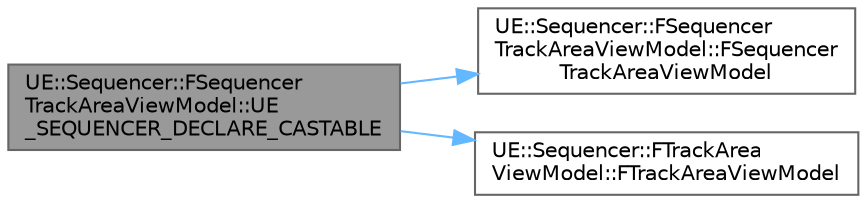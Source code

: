 digraph "UE::Sequencer::FSequencerTrackAreaViewModel::UE_SEQUENCER_DECLARE_CASTABLE"
{
 // INTERACTIVE_SVG=YES
 // LATEX_PDF_SIZE
  bgcolor="transparent";
  edge [fontname=Helvetica,fontsize=10,labelfontname=Helvetica,labelfontsize=10];
  node [fontname=Helvetica,fontsize=10,shape=box,height=0.2,width=0.4];
  rankdir="LR";
  Node1 [id="Node000001",label="UE::Sequencer::FSequencer\lTrackAreaViewModel::UE\l_SEQUENCER_DECLARE_CASTABLE",height=0.2,width=0.4,color="gray40", fillcolor="grey60", style="filled", fontcolor="black",tooltip=" "];
  Node1 -> Node2 [id="edge1_Node000001_Node000002",color="steelblue1",style="solid",tooltip=" "];
  Node2 [id="Node000002",label="UE::Sequencer::FSequencer\lTrackAreaViewModel::FSequencer\lTrackAreaViewModel",height=0.2,width=0.4,color="grey40", fillcolor="white", style="filled",URL="$d4/ddb/classUE_1_1Sequencer_1_1FSequencerTrackAreaViewModel.html#a494d0d548f0b31719d8f2351725003d1",tooltip=" "];
  Node1 -> Node3 [id="edge2_Node000001_Node000003",color="steelblue1",style="solid",tooltip=" "];
  Node3 [id="Node000003",label="UE::Sequencer::FTrackArea\lViewModel::FTrackAreaViewModel",height=0.2,width=0.4,color="grey40", fillcolor="white", style="filled",URL="$d1/df2/classUE_1_1Sequencer_1_1FTrackAreaViewModel.html#aa1094babab09834cd37bf11b34d331cf",tooltip=" "];
}
